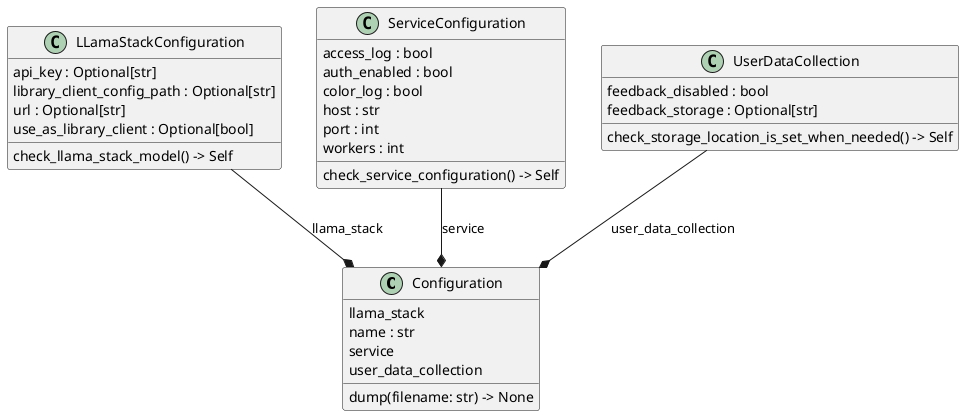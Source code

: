 @startuml classes
set namespaceSeparator none
class "Configuration" as src.models.config.Configuration {
  llama_stack
  name : str
  service
  user_data_collection
  dump(filename: str) -> None
}
class "LLamaStackConfiguration" as src.models.config.LLamaStackConfiguration {
  api_key : Optional[str]
  library_client_config_path : Optional[str]
  url : Optional[str]
  use_as_library_client : Optional[bool]
  check_llama_stack_model() -> Self
}
class "ServiceConfiguration" as src.models.config.ServiceConfiguration {
  access_log : bool
  auth_enabled : bool
  color_log : bool
  host : str
  port : int
  workers : int
  check_service_configuration() -> Self
}
class "UserDataCollection" as src.models.config.UserDataCollection {
  feedback_disabled : bool
  feedback_storage : Optional[str]
  check_storage_location_is_set_when_needed() -> Self
}
src.models.config.LLamaStackConfiguration --* src.models.config.Configuration : llama_stack
src.models.config.ServiceConfiguration --* src.models.config.Configuration : service
src.models.config.UserDataCollection --* src.models.config.Configuration : user_data_collection
@enduml
